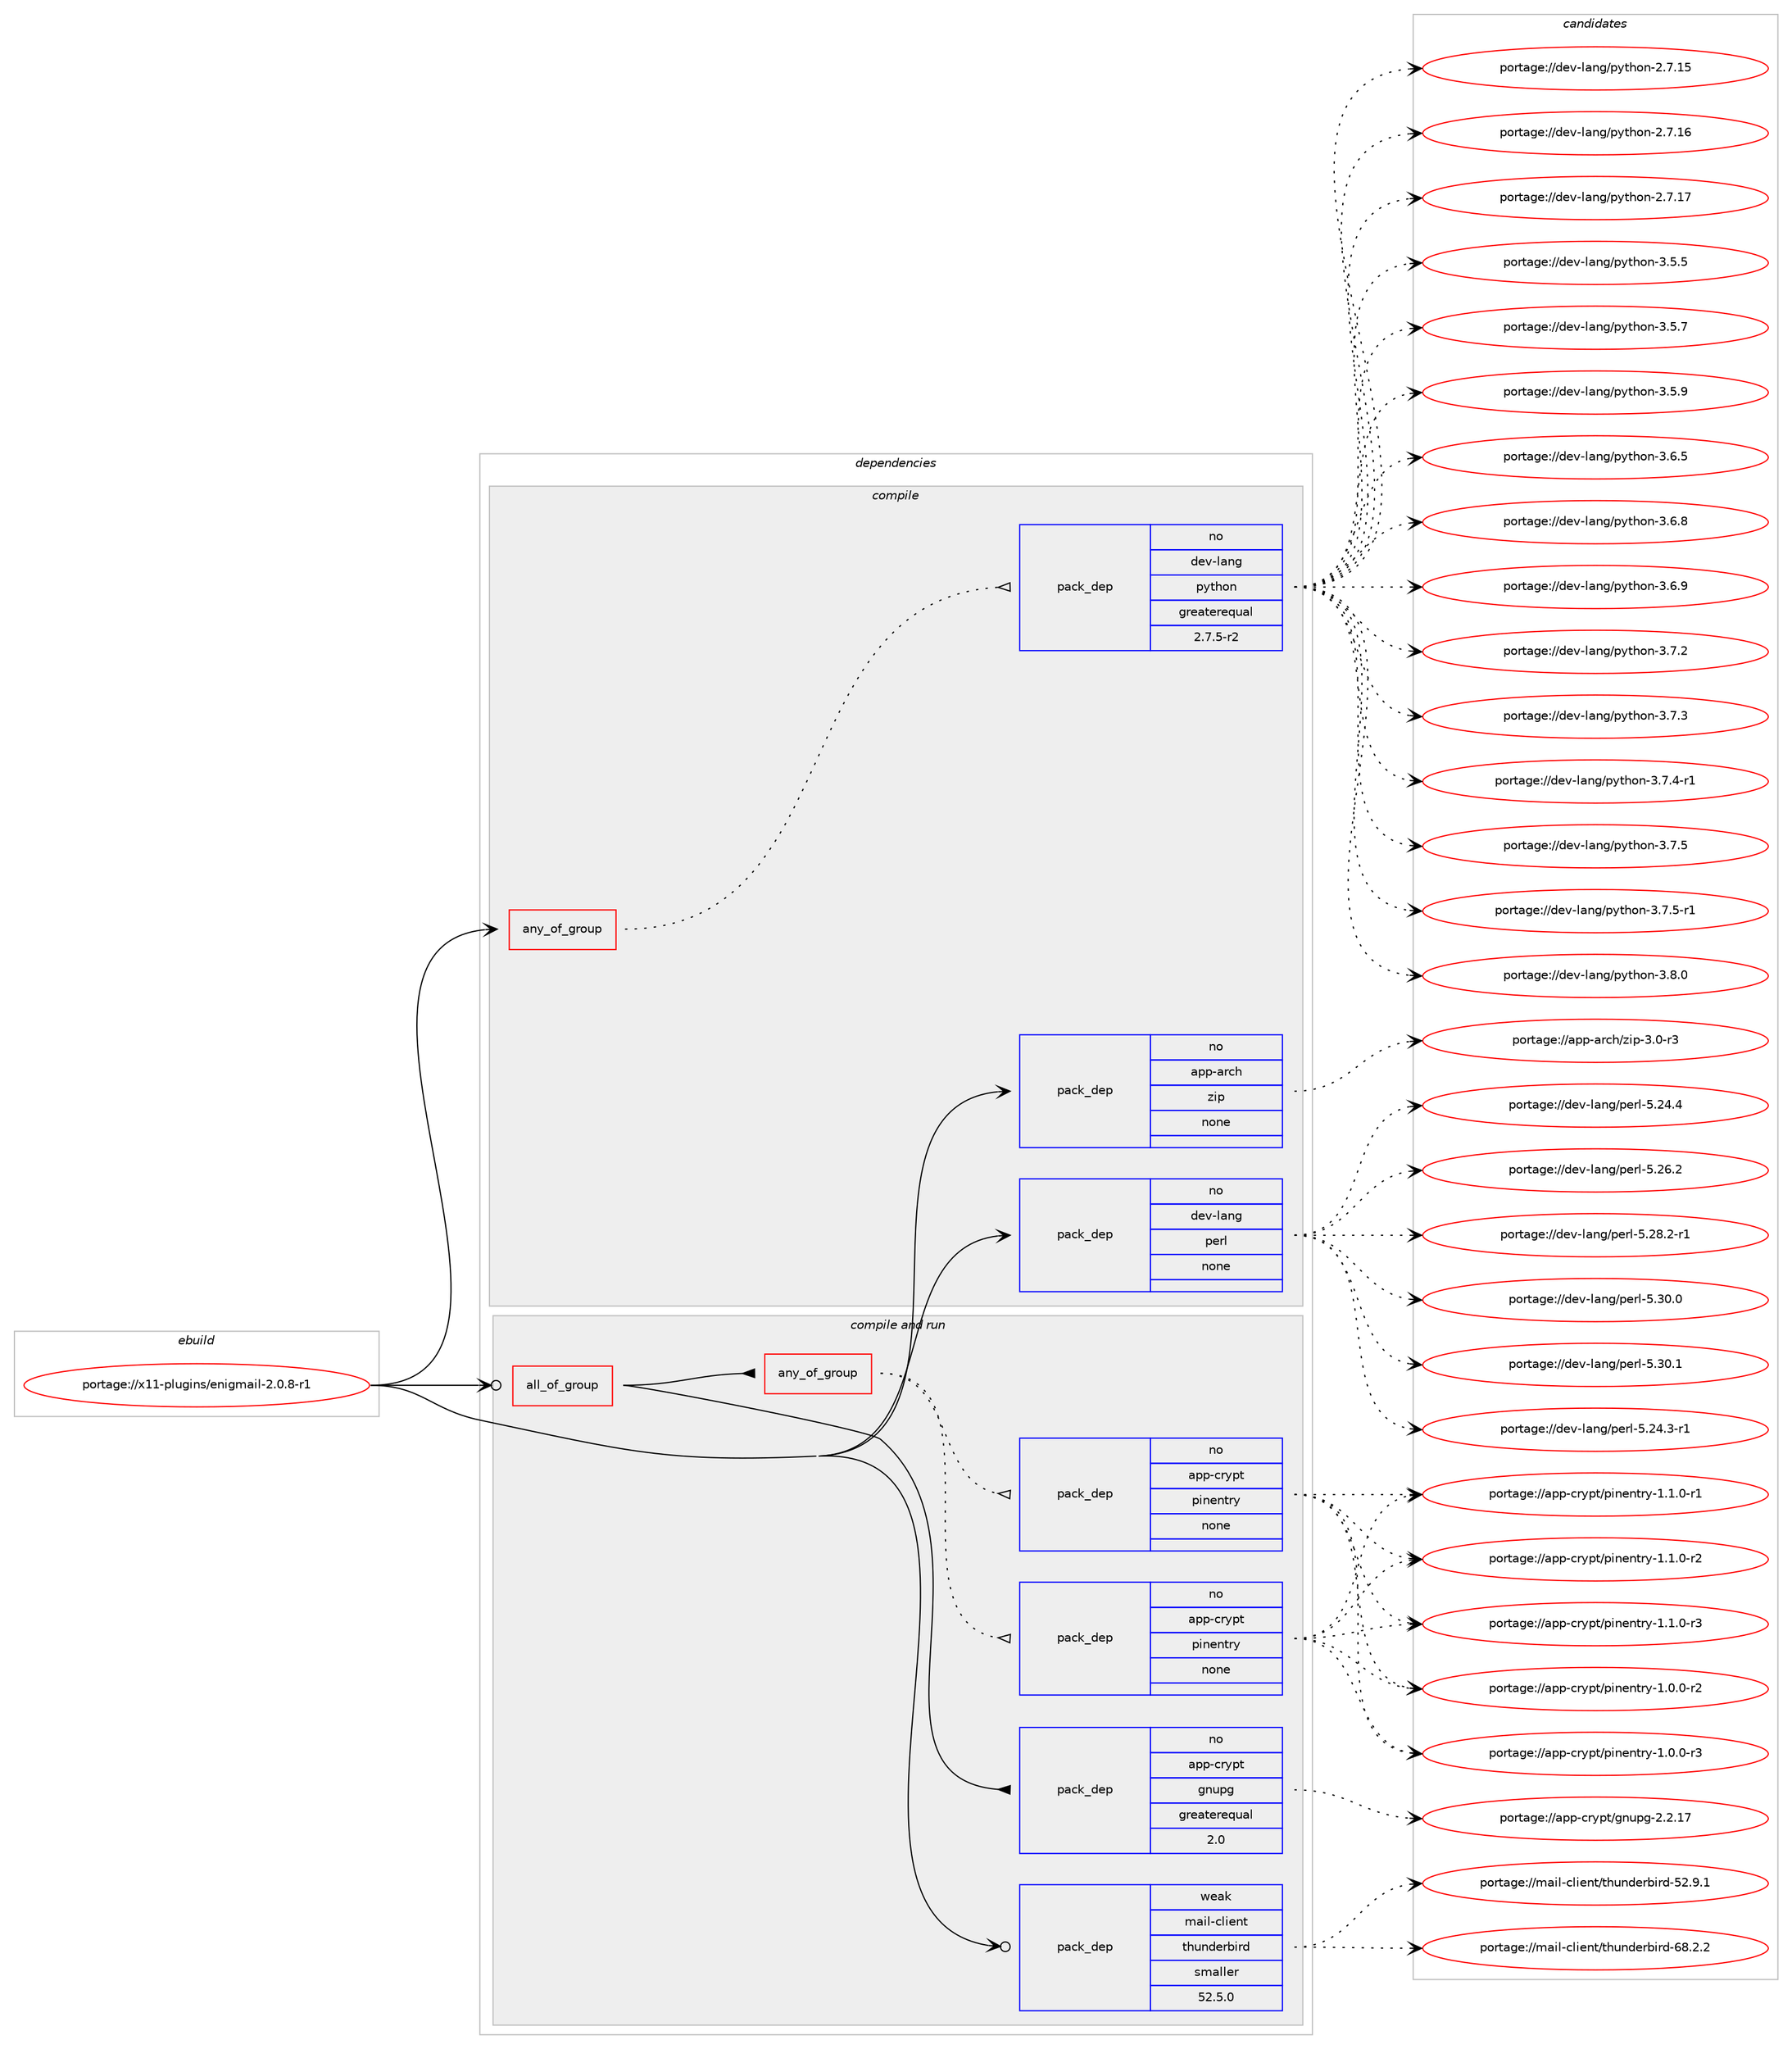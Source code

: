 digraph prolog {

# *************
# Graph options
# *************

newrank=true;
concentrate=true;
compound=true;
graph [rankdir=LR,fontname=Helvetica,fontsize=10,ranksep=1.5];#, ranksep=2.5, nodesep=0.2];
edge  [arrowhead=vee];
node  [fontname=Helvetica,fontsize=10];

# **********
# The ebuild
# **********

subgraph cluster_leftcol {
color=gray;
rank=same;
label=<<i>ebuild</i>>;
id [label="portage://x11-plugins/enigmail-2.0.8-r1", color=red, width=4, href="../x11-plugins/enigmail-2.0.8-r1.svg"];
}

# ****************
# The dependencies
# ****************

subgraph cluster_midcol {
color=gray;
label=<<i>dependencies</i>>;
subgraph cluster_compile {
fillcolor="#eeeeee";
style=filled;
label=<<i>compile</i>>;
subgraph any7929 {
dependency456082 [label=<<TABLE BORDER="0" CELLBORDER="1" CELLSPACING="0" CELLPADDING="4"><TR><TD CELLPADDING="10">any_of_group</TD></TR></TABLE>>, shape=none, color=red];subgraph pack339056 {
dependency456083 [label=<<TABLE BORDER="0" CELLBORDER="1" CELLSPACING="0" CELLPADDING="4" WIDTH="220"><TR><TD ROWSPAN="6" CELLPADDING="30">pack_dep</TD></TR><TR><TD WIDTH="110">no</TD></TR><TR><TD>dev-lang</TD></TR><TR><TD>python</TD></TR><TR><TD>greaterequal</TD></TR><TR><TD>2.7.5-r2</TD></TR></TABLE>>, shape=none, color=blue];
}
dependency456082:e -> dependency456083:w [weight=20,style="dotted",arrowhead="oinv"];
}
id:e -> dependency456082:w [weight=20,style="solid",arrowhead="vee"];
subgraph pack339057 {
dependency456084 [label=<<TABLE BORDER="0" CELLBORDER="1" CELLSPACING="0" CELLPADDING="4" WIDTH="220"><TR><TD ROWSPAN="6" CELLPADDING="30">pack_dep</TD></TR><TR><TD WIDTH="110">no</TD></TR><TR><TD>app-arch</TD></TR><TR><TD>zip</TD></TR><TR><TD>none</TD></TR><TR><TD></TD></TR></TABLE>>, shape=none, color=blue];
}
id:e -> dependency456084:w [weight=20,style="solid",arrowhead="vee"];
subgraph pack339058 {
dependency456085 [label=<<TABLE BORDER="0" CELLBORDER="1" CELLSPACING="0" CELLPADDING="4" WIDTH="220"><TR><TD ROWSPAN="6" CELLPADDING="30">pack_dep</TD></TR><TR><TD WIDTH="110">no</TD></TR><TR><TD>dev-lang</TD></TR><TR><TD>perl</TD></TR><TR><TD>none</TD></TR><TR><TD></TD></TR></TABLE>>, shape=none, color=blue];
}
id:e -> dependency456085:w [weight=20,style="solid",arrowhead="vee"];
}
subgraph cluster_compileandrun {
fillcolor="#eeeeee";
style=filled;
label=<<i>compile and run</i>>;
subgraph all293 {
dependency456086 [label=<<TABLE BORDER="0" CELLBORDER="1" CELLSPACING="0" CELLPADDING="4"><TR><TD CELLPADDING="10">all_of_group</TD></TR></TABLE>>, shape=none, color=red];subgraph pack339059 {
dependency456087 [label=<<TABLE BORDER="0" CELLBORDER="1" CELLSPACING="0" CELLPADDING="4" WIDTH="220"><TR><TD ROWSPAN="6" CELLPADDING="30">pack_dep</TD></TR><TR><TD WIDTH="110">no</TD></TR><TR><TD>app-crypt</TD></TR><TR><TD>gnupg</TD></TR><TR><TD>greaterequal</TD></TR><TR><TD>2.0</TD></TR></TABLE>>, shape=none, color=blue];
}
dependency456086:e -> dependency456087:w [weight=20,style="solid",arrowhead="inv"];
subgraph any7930 {
dependency456088 [label=<<TABLE BORDER="0" CELLBORDER="1" CELLSPACING="0" CELLPADDING="4"><TR><TD CELLPADDING="10">any_of_group</TD></TR></TABLE>>, shape=none, color=red];subgraph pack339060 {
dependency456089 [label=<<TABLE BORDER="0" CELLBORDER="1" CELLSPACING="0" CELLPADDING="4" WIDTH="220"><TR><TD ROWSPAN="6" CELLPADDING="30">pack_dep</TD></TR><TR><TD WIDTH="110">no</TD></TR><TR><TD>app-crypt</TD></TR><TR><TD>pinentry</TD></TR><TR><TD>none</TD></TR><TR><TD></TD></TR></TABLE>>, shape=none, color=blue];
}
dependency456088:e -> dependency456089:w [weight=20,style="dotted",arrowhead="oinv"];
subgraph pack339061 {
dependency456090 [label=<<TABLE BORDER="0" CELLBORDER="1" CELLSPACING="0" CELLPADDING="4" WIDTH="220"><TR><TD ROWSPAN="6" CELLPADDING="30">pack_dep</TD></TR><TR><TD WIDTH="110">no</TD></TR><TR><TD>app-crypt</TD></TR><TR><TD>pinentry</TD></TR><TR><TD>none</TD></TR><TR><TD></TD></TR></TABLE>>, shape=none, color=blue];
}
dependency456088:e -> dependency456090:w [weight=20,style="dotted",arrowhead="oinv"];
}
dependency456086:e -> dependency456088:w [weight=20,style="solid",arrowhead="inv"];
}
id:e -> dependency456086:w [weight=20,style="solid",arrowhead="odotvee"];
subgraph pack339062 {
dependency456091 [label=<<TABLE BORDER="0" CELLBORDER="1" CELLSPACING="0" CELLPADDING="4" WIDTH="220"><TR><TD ROWSPAN="6" CELLPADDING="30">pack_dep</TD></TR><TR><TD WIDTH="110">weak</TD></TR><TR><TD>mail-client</TD></TR><TR><TD>thunderbird</TD></TR><TR><TD>smaller</TD></TR><TR><TD>52.5.0</TD></TR></TABLE>>, shape=none, color=blue];
}
id:e -> dependency456091:w [weight=20,style="solid",arrowhead="odotvee"];
}
subgraph cluster_run {
fillcolor="#eeeeee";
style=filled;
label=<<i>run</i>>;
}
}

# **************
# The candidates
# **************

subgraph cluster_choices {
rank=same;
color=gray;
label=<<i>candidates</i>>;

subgraph choice339056 {
color=black;
nodesep=1;
choiceportage10010111845108971101034711212111610411111045504655464953 [label="portage://dev-lang/python-2.7.15", color=red, width=4,href="../dev-lang/python-2.7.15.svg"];
choiceportage10010111845108971101034711212111610411111045504655464954 [label="portage://dev-lang/python-2.7.16", color=red, width=4,href="../dev-lang/python-2.7.16.svg"];
choiceportage10010111845108971101034711212111610411111045504655464955 [label="portage://dev-lang/python-2.7.17", color=red, width=4,href="../dev-lang/python-2.7.17.svg"];
choiceportage100101118451089711010347112121116104111110455146534653 [label="portage://dev-lang/python-3.5.5", color=red, width=4,href="../dev-lang/python-3.5.5.svg"];
choiceportage100101118451089711010347112121116104111110455146534655 [label="portage://dev-lang/python-3.5.7", color=red, width=4,href="../dev-lang/python-3.5.7.svg"];
choiceportage100101118451089711010347112121116104111110455146534657 [label="portage://dev-lang/python-3.5.9", color=red, width=4,href="../dev-lang/python-3.5.9.svg"];
choiceportage100101118451089711010347112121116104111110455146544653 [label="portage://dev-lang/python-3.6.5", color=red, width=4,href="../dev-lang/python-3.6.5.svg"];
choiceportage100101118451089711010347112121116104111110455146544656 [label="portage://dev-lang/python-3.6.8", color=red, width=4,href="../dev-lang/python-3.6.8.svg"];
choiceportage100101118451089711010347112121116104111110455146544657 [label="portage://dev-lang/python-3.6.9", color=red, width=4,href="../dev-lang/python-3.6.9.svg"];
choiceportage100101118451089711010347112121116104111110455146554650 [label="portage://dev-lang/python-3.7.2", color=red, width=4,href="../dev-lang/python-3.7.2.svg"];
choiceportage100101118451089711010347112121116104111110455146554651 [label="portage://dev-lang/python-3.7.3", color=red, width=4,href="../dev-lang/python-3.7.3.svg"];
choiceportage1001011184510897110103471121211161041111104551465546524511449 [label="portage://dev-lang/python-3.7.4-r1", color=red, width=4,href="../dev-lang/python-3.7.4-r1.svg"];
choiceportage100101118451089711010347112121116104111110455146554653 [label="portage://dev-lang/python-3.7.5", color=red, width=4,href="../dev-lang/python-3.7.5.svg"];
choiceportage1001011184510897110103471121211161041111104551465546534511449 [label="portage://dev-lang/python-3.7.5-r1", color=red, width=4,href="../dev-lang/python-3.7.5-r1.svg"];
choiceportage100101118451089711010347112121116104111110455146564648 [label="portage://dev-lang/python-3.8.0", color=red, width=4,href="../dev-lang/python-3.8.0.svg"];
dependency456083:e -> choiceportage10010111845108971101034711212111610411111045504655464953:w [style=dotted,weight="100"];
dependency456083:e -> choiceportage10010111845108971101034711212111610411111045504655464954:w [style=dotted,weight="100"];
dependency456083:e -> choiceportage10010111845108971101034711212111610411111045504655464955:w [style=dotted,weight="100"];
dependency456083:e -> choiceportage100101118451089711010347112121116104111110455146534653:w [style=dotted,weight="100"];
dependency456083:e -> choiceportage100101118451089711010347112121116104111110455146534655:w [style=dotted,weight="100"];
dependency456083:e -> choiceportage100101118451089711010347112121116104111110455146534657:w [style=dotted,weight="100"];
dependency456083:e -> choiceportage100101118451089711010347112121116104111110455146544653:w [style=dotted,weight="100"];
dependency456083:e -> choiceportage100101118451089711010347112121116104111110455146544656:w [style=dotted,weight="100"];
dependency456083:e -> choiceportage100101118451089711010347112121116104111110455146544657:w [style=dotted,weight="100"];
dependency456083:e -> choiceportage100101118451089711010347112121116104111110455146554650:w [style=dotted,weight="100"];
dependency456083:e -> choiceportage100101118451089711010347112121116104111110455146554651:w [style=dotted,weight="100"];
dependency456083:e -> choiceportage1001011184510897110103471121211161041111104551465546524511449:w [style=dotted,weight="100"];
dependency456083:e -> choiceportage100101118451089711010347112121116104111110455146554653:w [style=dotted,weight="100"];
dependency456083:e -> choiceportage1001011184510897110103471121211161041111104551465546534511449:w [style=dotted,weight="100"];
dependency456083:e -> choiceportage100101118451089711010347112121116104111110455146564648:w [style=dotted,weight="100"];
}
subgraph choice339057 {
color=black;
nodesep=1;
choiceportage9711211245971149910447122105112455146484511451 [label="portage://app-arch/zip-3.0-r3", color=red, width=4,href="../app-arch/zip-3.0-r3.svg"];
dependency456084:e -> choiceportage9711211245971149910447122105112455146484511451:w [style=dotted,weight="100"];
}
subgraph choice339058 {
color=black;
nodesep=1;
choiceportage100101118451089711010347112101114108455346505246514511449 [label="portage://dev-lang/perl-5.24.3-r1", color=red, width=4,href="../dev-lang/perl-5.24.3-r1.svg"];
choiceportage10010111845108971101034711210111410845534650524652 [label="portage://dev-lang/perl-5.24.4", color=red, width=4,href="../dev-lang/perl-5.24.4.svg"];
choiceportage10010111845108971101034711210111410845534650544650 [label="portage://dev-lang/perl-5.26.2", color=red, width=4,href="../dev-lang/perl-5.26.2.svg"];
choiceportage100101118451089711010347112101114108455346505646504511449 [label="portage://dev-lang/perl-5.28.2-r1", color=red, width=4,href="../dev-lang/perl-5.28.2-r1.svg"];
choiceportage10010111845108971101034711210111410845534651484648 [label="portage://dev-lang/perl-5.30.0", color=red, width=4,href="../dev-lang/perl-5.30.0.svg"];
choiceportage10010111845108971101034711210111410845534651484649 [label="portage://dev-lang/perl-5.30.1", color=red, width=4,href="../dev-lang/perl-5.30.1.svg"];
dependency456085:e -> choiceportage100101118451089711010347112101114108455346505246514511449:w [style=dotted,weight="100"];
dependency456085:e -> choiceportage10010111845108971101034711210111410845534650524652:w [style=dotted,weight="100"];
dependency456085:e -> choiceportage10010111845108971101034711210111410845534650544650:w [style=dotted,weight="100"];
dependency456085:e -> choiceportage100101118451089711010347112101114108455346505646504511449:w [style=dotted,weight="100"];
dependency456085:e -> choiceportage10010111845108971101034711210111410845534651484648:w [style=dotted,weight="100"];
dependency456085:e -> choiceportage10010111845108971101034711210111410845534651484649:w [style=dotted,weight="100"];
}
subgraph choice339059 {
color=black;
nodesep=1;
choiceportage9711211245991141211121164710311011711210345504650464955 [label="portage://app-crypt/gnupg-2.2.17", color=red, width=4,href="../app-crypt/gnupg-2.2.17.svg"];
dependency456087:e -> choiceportage9711211245991141211121164710311011711210345504650464955:w [style=dotted,weight="100"];
}
subgraph choice339060 {
color=black;
nodesep=1;
choiceportage971121124599114121112116471121051101011101161141214549464846484511450 [label="portage://app-crypt/pinentry-1.0.0-r2", color=red, width=4,href="../app-crypt/pinentry-1.0.0-r2.svg"];
choiceportage971121124599114121112116471121051101011101161141214549464846484511451 [label="portage://app-crypt/pinentry-1.0.0-r3", color=red, width=4,href="../app-crypt/pinentry-1.0.0-r3.svg"];
choiceportage971121124599114121112116471121051101011101161141214549464946484511449 [label="portage://app-crypt/pinentry-1.1.0-r1", color=red, width=4,href="../app-crypt/pinentry-1.1.0-r1.svg"];
choiceportage971121124599114121112116471121051101011101161141214549464946484511450 [label="portage://app-crypt/pinentry-1.1.0-r2", color=red, width=4,href="../app-crypt/pinentry-1.1.0-r2.svg"];
choiceportage971121124599114121112116471121051101011101161141214549464946484511451 [label="portage://app-crypt/pinentry-1.1.0-r3", color=red, width=4,href="../app-crypt/pinentry-1.1.0-r3.svg"];
dependency456089:e -> choiceportage971121124599114121112116471121051101011101161141214549464846484511450:w [style=dotted,weight="100"];
dependency456089:e -> choiceportage971121124599114121112116471121051101011101161141214549464846484511451:w [style=dotted,weight="100"];
dependency456089:e -> choiceportage971121124599114121112116471121051101011101161141214549464946484511449:w [style=dotted,weight="100"];
dependency456089:e -> choiceportage971121124599114121112116471121051101011101161141214549464946484511450:w [style=dotted,weight="100"];
dependency456089:e -> choiceportage971121124599114121112116471121051101011101161141214549464946484511451:w [style=dotted,weight="100"];
}
subgraph choice339061 {
color=black;
nodesep=1;
choiceportage971121124599114121112116471121051101011101161141214549464846484511450 [label="portage://app-crypt/pinentry-1.0.0-r2", color=red, width=4,href="../app-crypt/pinentry-1.0.0-r2.svg"];
choiceportage971121124599114121112116471121051101011101161141214549464846484511451 [label="portage://app-crypt/pinentry-1.0.0-r3", color=red, width=4,href="../app-crypt/pinentry-1.0.0-r3.svg"];
choiceportage971121124599114121112116471121051101011101161141214549464946484511449 [label="portage://app-crypt/pinentry-1.1.0-r1", color=red, width=4,href="../app-crypt/pinentry-1.1.0-r1.svg"];
choiceportage971121124599114121112116471121051101011101161141214549464946484511450 [label="portage://app-crypt/pinentry-1.1.0-r2", color=red, width=4,href="../app-crypt/pinentry-1.1.0-r2.svg"];
choiceportage971121124599114121112116471121051101011101161141214549464946484511451 [label="portage://app-crypt/pinentry-1.1.0-r3", color=red, width=4,href="../app-crypt/pinentry-1.1.0-r3.svg"];
dependency456090:e -> choiceportage971121124599114121112116471121051101011101161141214549464846484511450:w [style=dotted,weight="100"];
dependency456090:e -> choiceportage971121124599114121112116471121051101011101161141214549464846484511451:w [style=dotted,weight="100"];
dependency456090:e -> choiceportage971121124599114121112116471121051101011101161141214549464946484511449:w [style=dotted,weight="100"];
dependency456090:e -> choiceportage971121124599114121112116471121051101011101161141214549464946484511450:w [style=dotted,weight="100"];
dependency456090:e -> choiceportage971121124599114121112116471121051101011101161141214549464946484511451:w [style=dotted,weight="100"];
}
subgraph choice339062 {
color=black;
nodesep=1;
choiceportage109971051084599108105101110116471161041171101001011149810511410045535046574649 [label="portage://mail-client/thunderbird-52.9.1", color=red, width=4,href="../mail-client/thunderbird-52.9.1.svg"];
choiceportage109971051084599108105101110116471161041171101001011149810511410045545646504650 [label="portage://mail-client/thunderbird-68.2.2", color=red, width=4,href="../mail-client/thunderbird-68.2.2.svg"];
dependency456091:e -> choiceportage109971051084599108105101110116471161041171101001011149810511410045535046574649:w [style=dotted,weight="100"];
dependency456091:e -> choiceportage109971051084599108105101110116471161041171101001011149810511410045545646504650:w [style=dotted,weight="100"];
}
}

}
